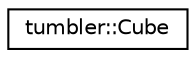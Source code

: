 digraph "Graphical Class Hierarchy"
{
  edge [fontname="Helvetica",fontsize="10",labelfontname="Helvetica",labelfontsize="10"];
  node [fontname="Helvetica",fontsize="10",shape=record];
  rankdir="LR";
  Node1 [label="tumbler::Cube",height=0.2,width=0.4,color="black", fillcolor="white", style="filled",URL="$classtumbler_1_1_cube.html"];
}
